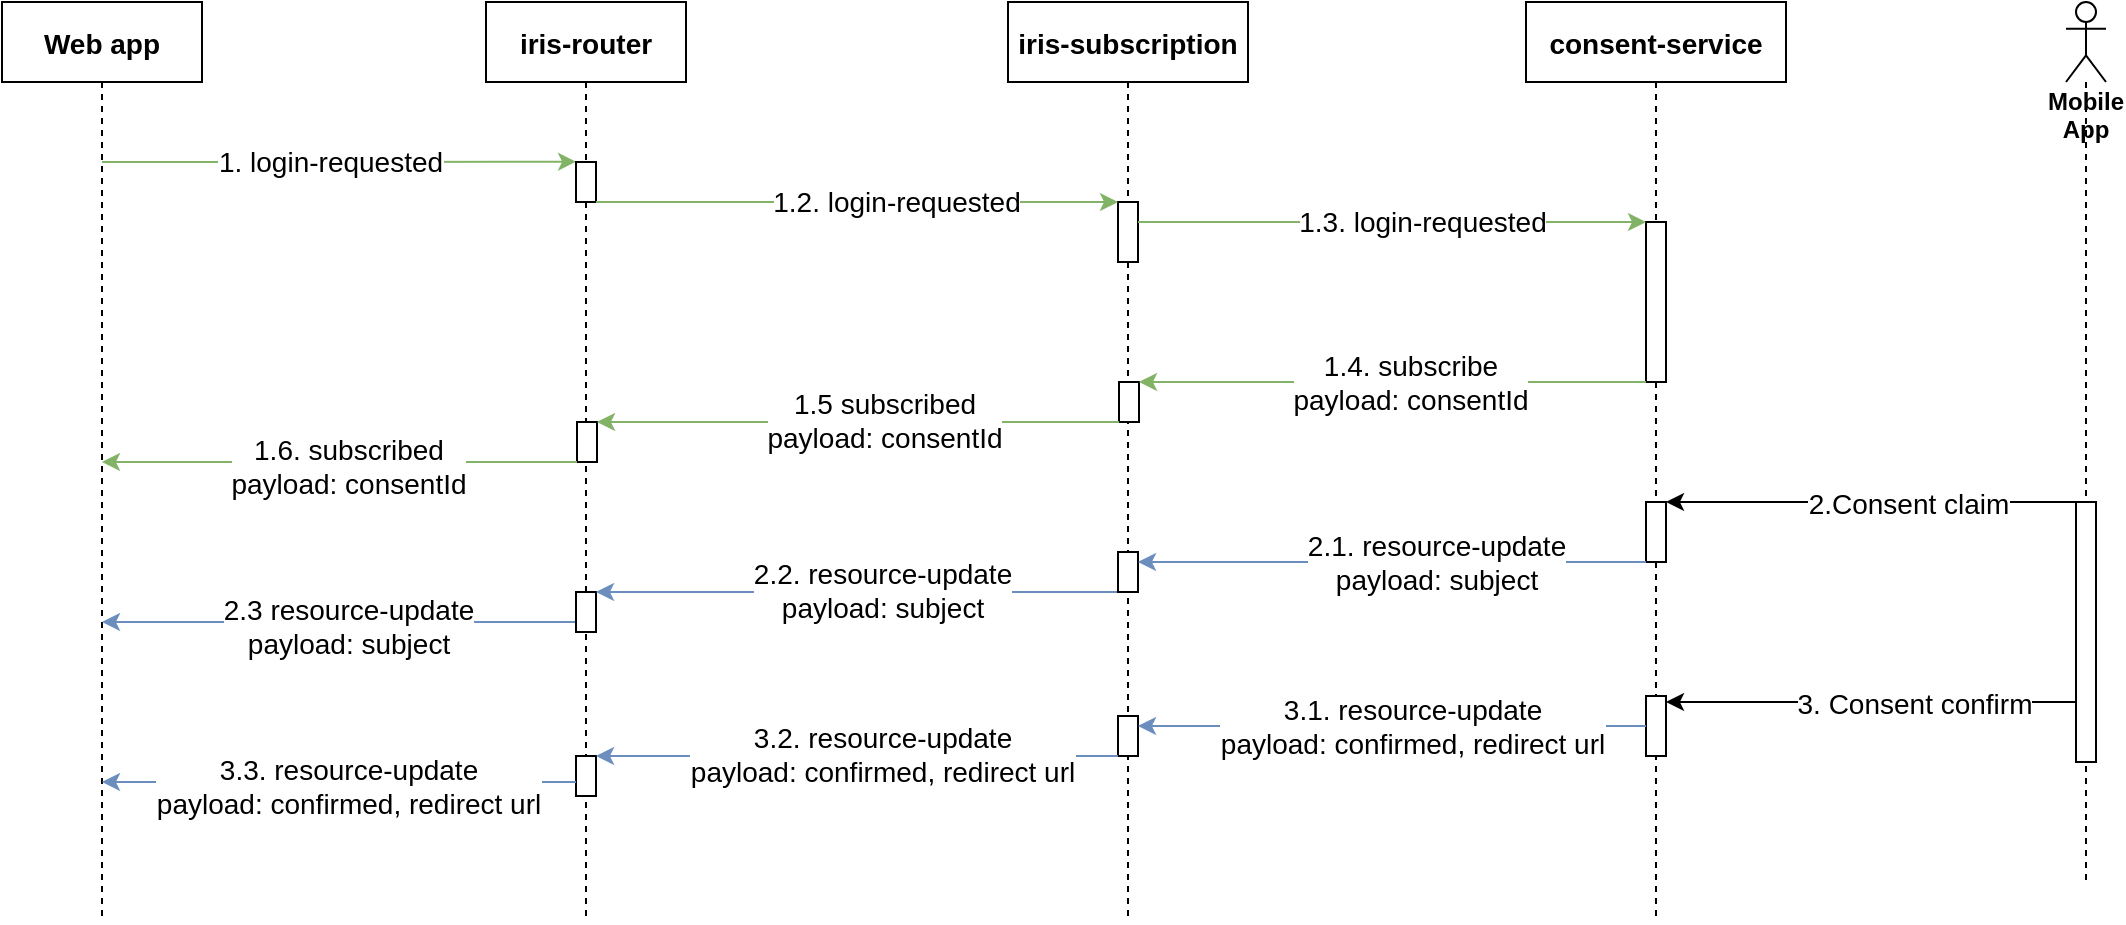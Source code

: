 <mxfile version="17.1.1" type="embed"><diagram id="HPAM2UyiciTKkWww_Ftc" name="Page-1"><mxGraphModel dx="2626" dy="1033" grid="1" gridSize="10" guides="1" tooltips="1" connect="1" arrows="1" fold="1" page="1" pageScale="1" pageWidth="850" pageHeight="1100" math="0" shadow="0"><root><mxCell id="0"/><mxCell id="1" parent="0"/><mxCell id="eew5a1gCUAwtscPJWjP9-13" style="edgeStyle=orthogonalEdgeStyle;rounded=0;orthogonalLoop=1;jettySize=auto;html=1;entryX=0.003;entryY=-0.007;entryDx=0;entryDy=0;entryPerimeter=0;fontSize=14;fillColor=#d5e8d4;strokeColor=#82b366;" parent="1" source="3nuBFxr9cyL0pnOWT2aG-1" target="eew5a1gCUAwtscPJWjP9-44" edge="1"><mxGeometry relative="1" as="geometry"><Array as="points"><mxPoint x="210" y="160"/><mxPoint x="210" y="160"/></Array></mxGeometry></mxCell><mxCell id="eew5a1gCUAwtscPJWjP9-14" value="1. login-requested" style="edgeLabel;html=1;align=center;verticalAlign=middle;resizable=0;points=[];fontSize=14;" parent="eew5a1gCUAwtscPJWjP9-13" vertex="1" connectable="0"><mxGeometry x="-0.186" y="1" relative="1" as="geometry"><mxPoint x="17" y="1" as="offset"/></mxGeometry></mxCell><mxCell id="3nuBFxr9cyL0pnOWT2aG-1" value="Web app" style="shape=umlLifeline;perimeter=lifelinePerimeter;container=1;collapsible=0;recursiveResize=0;rounded=0;shadow=0;strokeWidth=1;fontSize=14;fontStyle=1" parent="1" vertex="1"><mxGeometry x="28" y="80" width="100" height="460" as="geometry"/></mxCell><mxCell id="eew5a1gCUAwtscPJWjP9-33" style="edgeStyle=orthogonalEdgeStyle;rounded=0;orthogonalLoop=1;jettySize=auto;html=1;fontSize=14;fillColor=#dae8fc;strokeColor=#6c8ebf;" parent="1" source="eew5a1gCUAwtscPJWjP9-64" edge="1" target="3nuBFxr9cyL0pnOWT2aG-1"><mxGeometry relative="1" as="geometry"><mxPoint x="99.5" y="395" as="targetPoint"/><Array as="points"><mxPoint x="200" y="390"/><mxPoint x="200" y="390"/></Array></mxGeometry></mxCell><mxCell id="eew5a1gCUAwtscPJWjP9-34" value="2.3 resource-update&lt;br&gt;payload: subject" style="edgeLabel;html=1;align=center;verticalAlign=middle;resizable=0;points=[];fontSize=14;" parent="eew5a1gCUAwtscPJWjP9-33" vertex="1" connectable="0"><mxGeometry x="-0.137" y="2" relative="1" as="geometry"><mxPoint x="-12" as="offset"/></mxGeometry></mxCell><mxCell id="3nuBFxr9cyL0pnOWT2aG-5" value="iris-router" style="shape=umlLifeline;perimeter=lifelinePerimeter;container=1;collapsible=0;recursiveResize=0;rounded=0;shadow=0;strokeWidth=1;fontSize=14;fontStyle=1" parent="1" vertex="1"><mxGeometry x="270" y="80" width="100" height="460" as="geometry"/></mxCell><mxCell id="eew5a1gCUAwtscPJWjP9-44" value="" style="html=1;points=[];perimeter=orthogonalPerimeter;fontSize=14;" parent="3nuBFxr9cyL0pnOWT2aG-5" vertex="1"><mxGeometry x="45" y="80" width="10" height="20" as="geometry"/></mxCell><mxCell id="eew5a1gCUAwtscPJWjP9-64" value="" style="html=1;points=[];perimeter=orthogonalPerimeter;fontSize=14;" parent="3nuBFxr9cyL0pnOWT2aG-5" vertex="1"><mxGeometry x="45" y="295" width="10" height="20" as="geometry"/></mxCell><mxCell id="eew5a1gCUAwtscPJWjP9-67" value="" style="html=1;points=[];perimeter=orthogonalPerimeter;fontSize=14;" parent="3nuBFxr9cyL0pnOWT2aG-5" vertex="1"><mxGeometry x="45" y="377" width="10" height="20" as="geometry"/></mxCell><mxCell id="eew5a1gCUAwtscPJWjP9-31" style="edgeStyle=orthogonalEdgeStyle;rounded=0;orthogonalLoop=1;jettySize=auto;html=1;fontSize=14;fillColor=#dae8fc;strokeColor=#6c8ebf;" parent="1" source="eew5a1gCUAwtscPJWjP9-61" target="eew5a1gCUAwtscPJWjP9-64" edge="1"><mxGeometry relative="1" as="geometry"><Array as="points"><mxPoint x="390" y="375"/><mxPoint x="390" y="375"/></Array></mxGeometry></mxCell><mxCell id="eew5a1gCUAwtscPJWjP9-32" value="2.2. resource-update&lt;br&gt;payload: subject" style="edgeLabel;html=1;align=center;verticalAlign=middle;resizable=0;points=[];fontSize=14;" parent="eew5a1gCUAwtscPJWjP9-31" vertex="1" connectable="0"><mxGeometry x="-0.217" y="-1" relative="1" as="geometry"><mxPoint x="-16" as="offset"/></mxGeometry></mxCell><mxCell id="eew5a1gCUAwtscPJWjP9-1" value="iris-subscription" style="shape=umlLifeline;perimeter=lifelinePerimeter;container=1;collapsible=0;recursiveResize=0;rounded=0;shadow=0;strokeWidth=1;fontSize=14;fontStyle=1" parent="1" vertex="1"><mxGeometry x="531" y="80" width="120" height="460" as="geometry"/></mxCell><mxCell id="eew5a1gCUAwtscPJWjP9-41" value="" style="html=1;points=[];perimeter=orthogonalPerimeter;fontSize=14;" parent="eew5a1gCUAwtscPJWjP9-1" vertex="1"><mxGeometry x="55" y="100" width="10" height="30" as="geometry"/></mxCell><mxCell id="eew5a1gCUAwtscPJWjP9-61" value="" style="html=1;points=[];perimeter=orthogonalPerimeter;fontSize=14;" parent="eew5a1gCUAwtscPJWjP9-1" vertex="1"><mxGeometry x="55" y="275" width="10" height="20" as="geometry"/></mxCell><mxCell id="eew5a1gCUAwtscPJWjP9-71" value="" style="html=1;points=[];perimeter=orthogonalPerimeter;fontSize=14;" parent="eew5a1gCUAwtscPJWjP9-1" vertex="1"><mxGeometry x="55" y="357" width="10" height="20" as="geometry"/></mxCell><mxCell id="eew5a1gCUAwtscPJWjP9-3" value="consent-service" style="shape=umlLifeline;perimeter=lifelinePerimeter;container=1;collapsible=0;recursiveResize=0;rounded=0;shadow=0;strokeWidth=1;fontSize=14;fontStyle=1" parent="1" vertex="1"><mxGeometry x="790" y="80" width="130" height="460" as="geometry"/></mxCell><mxCell id="eew5a1gCUAwtscPJWjP9-40" value="" style="html=1;points=[];perimeter=orthogonalPerimeter;fontSize=14;" parent="eew5a1gCUAwtscPJWjP9-3" vertex="1"><mxGeometry x="60" y="110" width="10" height="80" as="geometry"/></mxCell><mxCell id="eew5a1gCUAwtscPJWjP9-60" value="" style="html=1;points=[];perimeter=orthogonalPerimeter;fontSize=14;" parent="eew5a1gCUAwtscPJWjP9-3" vertex="1"><mxGeometry x="60" y="347" width="10" height="30" as="geometry"/></mxCell><mxCell id="eew5a1gCUAwtscPJWjP9-70" value="" style="html=1;points=[];perimeter=orthogonalPerimeter;fontSize=14;" parent="eew5a1gCUAwtscPJWjP9-3" vertex="1"><mxGeometry x="60" y="250" width="10" height="30" as="geometry"/></mxCell><mxCell id="eew5a1gCUAwtscPJWjP9-42" style="edgeStyle=orthogonalEdgeStyle;rounded=0;orthogonalLoop=1;jettySize=auto;html=1;entryX=0;entryY=0;entryDx=0;entryDy=0;entryPerimeter=0;fontSize=14;fillColor=#d5e8d4;strokeColor=#82b366;" parent="1" source="eew5a1gCUAwtscPJWjP9-41" target="eew5a1gCUAwtscPJWjP9-40" edge="1"><mxGeometry relative="1" as="geometry"><Array as="points"><mxPoint x="640" y="190"/><mxPoint x="640" y="190"/></Array></mxGeometry></mxCell><mxCell id="eew5a1gCUAwtscPJWjP9-43" value="1.3. login-requested" style="edgeLabel;html=1;align=center;verticalAlign=middle;resizable=0;points=[];fontSize=14;" parent="eew5a1gCUAwtscPJWjP9-42" vertex="1" connectable="0"><mxGeometry x="0.362" y="1" relative="1" as="geometry"><mxPoint x="-31" y="1" as="offset"/></mxGeometry></mxCell><mxCell id="eew5a1gCUAwtscPJWjP9-50" style="edgeStyle=orthogonalEdgeStyle;rounded=0;orthogonalLoop=1;jettySize=auto;html=1;fontSize=14;fillColor=#d5e8d4;strokeColor=#82b366;" parent="1" source="eew5a1gCUAwtscPJWjP9-44" target="eew5a1gCUAwtscPJWjP9-41" edge="1"><mxGeometry relative="1" as="geometry"><Array as="points"><mxPoint x="460" y="180"/><mxPoint x="460" y="180"/></Array></mxGeometry></mxCell><mxCell id="eew5a1gCUAwtscPJWjP9-51" value="1.2. login-requested" style="edgeLabel;html=1;align=center;verticalAlign=middle;resizable=0;points=[];fontSize=14;" parent="eew5a1gCUAwtscPJWjP9-50" vertex="1" connectable="0"><mxGeometry x="0.237" relative="1" as="geometry"><mxPoint x="-12" as="offset"/></mxGeometry></mxCell><mxCell id="eew5a1gCUAwtscPJWjP9-62" style="edgeStyle=orthogonalEdgeStyle;rounded=0;orthogonalLoop=1;jettySize=auto;html=1;fontSize=14;fillColor=#dae8fc;strokeColor=#6c8ebf;" parent="1" target="eew5a1gCUAwtscPJWjP9-61" edge="1" source="eew5a1gCUAwtscPJWjP9-70"><mxGeometry relative="1" as="geometry"><Array as="points"><mxPoint x="720" y="360"/><mxPoint x="720" y="360"/></Array><mxPoint x="730" y="355" as="sourcePoint"/></mxGeometry></mxCell><mxCell id="eew5a1gCUAwtscPJWjP9-63" value="2.1. resource-update&lt;br&gt;payload: subject" style="edgeLabel;html=1;align=center;verticalAlign=middle;resizable=0;points=[];fontSize=14;" parent="eew5a1gCUAwtscPJWjP9-62" vertex="1" connectable="0"><mxGeometry x="-0.22" y="2" relative="1" as="geometry"><mxPoint x="-6" y="-2" as="offset"/></mxGeometry></mxCell><mxCell id="eew5a1gCUAwtscPJWjP9-65" style="edgeStyle=orthogonalEdgeStyle;rounded=0;orthogonalLoop=1;jettySize=auto;html=1;fontSize=14;fillColor=#dae8fc;strokeColor=#6c8ebf;" parent="1" source="eew5a1gCUAwtscPJWjP9-67" edge="1" target="3nuBFxr9cyL0pnOWT2aG-1"><mxGeometry relative="1" as="geometry"><mxPoint x="99.5" y="477" as="targetPoint"/><Array as="points"><mxPoint x="200" y="470"/><mxPoint x="200" y="470"/></Array></mxGeometry></mxCell><mxCell id="eew5a1gCUAwtscPJWjP9-66" value="3.3. resource-update&lt;br&gt;payload: confirmed, redirect url" style="edgeLabel;html=1;align=center;verticalAlign=middle;resizable=0;points=[];fontSize=14;" parent="eew5a1gCUAwtscPJWjP9-65" vertex="1" connectable="0"><mxGeometry x="-0.137" y="2" relative="1" as="geometry"><mxPoint x="-12" as="offset"/></mxGeometry></mxCell><mxCell id="eew5a1gCUAwtscPJWjP9-68" style="edgeStyle=orthogonalEdgeStyle;rounded=0;orthogonalLoop=1;jettySize=auto;html=1;fontSize=14;fillColor=#dae8fc;strokeColor=#6c8ebf;" parent="1" source="eew5a1gCUAwtscPJWjP9-71" target="eew5a1gCUAwtscPJWjP9-67" edge="1"><mxGeometry relative="1" as="geometry"><Array as="points"><mxPoint x="460" y="457"/><mxPoint x="460" y="457"/></Array></mxGeometry></mxCell><mxCell id="eew5a1gCUAwtscPJWjP9-69" value="3.2. resource-update&lt;br&gt;payload: confirmed, redirect url" style="edgeLabel;html=1;align=center;verticalAlign=middle;resizable=0;points=[];fontSize=14;" parent="eew5a1gCUAwtscPJWjP9-68" vertex="1" connectable="0"><mxGeometry x="-0.217" y="-1" relative="1" as="geometry"><mxPoint x="-16" as="offset"/></mxGeometry></mxCell><mxCell id="eew5a1gCUAwtscPJWjP9-72" style="edgeStyle=orthogonalEdgeStyle;rounded=0;orthogonalLoop=1;jettySize=auto;html=1;fontSize=14;fillColor=#dae8fc;strokeColor=#6c8ebf;" parent="1" source="eew5a1gCUAwtscPJWjP9-60" target="eew5a1gCUAwtscPJWjP9-71" edge="1"><mxGeometry relative="1" as="geometry"><Array as="points"><mxPoint x="640" y="442"/><mxPoint x="640" y="442"/></Array></mxGeometry></mxCell><mxCell id="eew5a1gCUAwtscPJWjP9-73" value="3.1. resource-update&lt;br&gt;payload: confirmed, redirect url" style="edgeLabel;html=1;align=center;verticalAlign=middle;resizable=0;points=[];fontSize=14;" parent="eew5a1gCUAwtscPJWjP9-72" vertex="1" connectable="0"><mxGeometry x="-0.22" y="2" relative="1" as="geometry"><mxPoint x="-18" y="-2" as="offset"/></mxGeometry></mxCell><mxCell id="O5MoJIMOQRPoD8Yg6vG0-2" value="" style="html=1;points=[];perimeter=orthogonalPerimeter;fontSize=14;" parent="1" vertex="1"><mxGeometry x="315.5" y="290" width="10" height="20" as="geometry"/></mxCell><mxCell id="O5MoJIMOQRPoD8Yg6vG0-3" value="" style="html=1;points=[];perimeter=orthogonalPerimeter;fontSize=14;" parent="1" vertex="1"><mxGeometry x="586.5" y="270" width="10" height="20" as="geometry"/></mxCell><mxCell id="O5MoJIMOQRPoD8Yg6vG0-4" style="edgeStyle=orthogonalEdgeStyle;rounded=0;orthogonalLoop=1;jettySize=auto;html=1;fontSize=14;fillColor=#d5e8d4;strokeColor=#82b366;" parent="1" source="O5MoJIMOQRPoD8Yg6vG0-2" edge="1" target="3nuBFxr9cyL0pnOWT2aG-1"><mxGeometry relative="1" as="geometry"><mxPoint x="100" y="310" as="targetPoint"/><Array as="points"><mxPoint x="270" y="310"/><mxPoint x="270" y="310"/></Array></mxGeometry></mxCell><mxCell id="O5MoJIMOQRPoD8Yg6vG0-5" value="1.6.&amp;nbsp;subscribed&lt;br&gt;payload: consentId" style="edgeLabel;html=1;align=center;verticalAlign=middle;resizable=0;points=[];fontSize=14;" parent="O5MoJIMOQRPoD8Yg6vG0-4" vertex="1" connectable="0"><mxGeometry x="-0.137" y="2" relative="1" as="geometry"><mxPoint x="-12" as="offset"/></mxGeometry></mxCell><mxCell id="O5MoJIMOQRPoD8Yg6vG0-6" style="edgeStyle=orthogonalEdgeStyle;rounded=0;orthogonalLoop=1;jettySize=auto;html=1;fontSize=14;fillColor=#d5e8d4;strokeColor=#82b366;" parent="1" source="O5MoJIMOQRPoD8Yg6vG0-3" target="O5MoJIMOQRPoD8Yg6vG0-2" edge="1"><mxGeometry relative="1" as="geometry"><Array as="points"><mxPoint x="460.5" y="290"/><mxPoint x="460.5" y="290"/></Array></mxGeometry></mxCell><mxCell id="O5MoJIMOQRPoD8Yg6vG0-7" value="1.5 subscribed&lt;br&gt;payload: consentId" style="edgeLabel;html=1;align=center;verticalAlign=middle;resizable=0;points=[];fontSize=14;" parent="O5MoJIMOQRPoD8Yg6vG0-6" vertex="1" connectable="0"><mxGeometry x="-0.217" y="-1" relative="1" as="geometry"><mxPoint x="-16" as="offset"/></mxGeometry></mxCell><mxCell id="O5MoJIMOQRPoD8Yg6vG0-8" style="edgeStyle=orthogonalEdgeStyle;rounded=0;orthogonalLoop=1;jettySize=auto;html=1;fontSize=14;fillColor=#d5e8d4;strokeColor=#82b366;" parent="1" source="eew5a1gCUAwtscPJWjP9-40" target="O5MoJIMOQRPoD8Yg6vG0-3" edge="1"><mxGeometry relative="1" as="geometry"><Array as="points"><mxPoint x="640" y="270"/><mxPoint x="640" y="270"/></Array><mxPoint x="725.5" y="270" as="sourcePoint"/></mxGeometry></mxCell><mxCell id="O5MoJIMOQRPoD8Yg6vG0-9" value="1.4. subscribe&lt;br&gt;payload: consentId" style="edgeLabel;html=1;align=center;verticalAlign=middle;resizable=0;points=[];fontSize=14;" parent="O5MoJIMOQRPoD8Yg6vG0-8" vertex="1" connectable="0"><mxGeometry x="-0.22" y="2" relative="1" as="geometry"><mxPoint x="-19" y="-2" as="offset"/></mxGeometry></mxCell><mxCell id="qlY_lebGPbIUWN1lnuEP-3" value="&lt;b&gt;Mobile App&lt;/b&gt;" style="shape=umlLifeline;participant=umlActor;perimeter=lifelinePerimeter;whiteSpace=wrap;html=1;container=1;collapsible=0;recursiveResize=0;verticalAlign=top;spacingTop=36;outlineConnect=0;" vertex="1" parent="1"><mxGeometry x="1060" y="80" width="20" height="440" as="geometry"/></mxCell><mxCell id="qlY_lebGPbIUWN1lnuEP-4" value="" style="html=1;points=[];perimeter=orthogonalPerimeter;" vertex="1" parent="qlY_lebGPbIUWN1lnuEP-3"><mxGeometry x="5" y="250" width="10" height="130" as="geometry"/></mxCell><mxCell id="qlY_lebGPbIUWN1lnuEP-6" style="edgeStyle=orthogonalEdgeStyle;rounded=0;orthogonalLoop=1;jettySize=auto;html=1;" edge="1" parent="1" source="qlY_lebGPbIUWN1lnuEP-4" target="eew5a1gCUAwtscPJWjP9-70"><mxGeometry relative="1" as="geometry"><Array as="points"><mxPoint x="960" y="330"/><mxPoint x="960" y="330"/></Array></mxGeometry></mxCell><mxCell id="qlY_lebGPbIUWN1lnuEP-7" value="2.Consent claim" style="edgeLabel;html=1;align=center;verticalAlign=middle;resizable=0;points=[];fontSize=14;" vertex="1" connectable="0" parent="qlY_lebGPbIUWN1lnuEP-6"><mxGeometry x="-0.182" y="1" relative="1" as="geometry"><mxPoint as="offset"/></mxGeometry></mxCell><mxCell id="qlY_lebGPbIUWN1lnuEP-12" style="edgeStyle=orthogonalEdgeStyle;rounded=0;orthogonalLoop=1;jettySize=auto;html=1;" edge="1" parent="1" source="qlY_lebGPbIUWN1lnuEP-4" target="eew5a1gCUAwtscPJWjP9-60"><mxGeometry relative="1" as="geometry"><Array as="points"><mxPoint x="876" y="430"/><mxPoint x="876" y="430"/></Array></mxGeometry></mxCell><mxCell id="qlY_lebGPbIUWN1lnuEP-13" value="3. Consent confirm" style="edgeLabel;html=1;align=center;verticalAlign=middle;resizable=0;points=[];fontSize=14;" vertex="1" connectable="0" parent="qlY_lebGPbIUWN1lnuEP-12"><mxGeometry x="-0.204" y="1" relative="1" as="geometry"><mxPoint as="offset"/></mxGeometry></mxCell></root></mxGraphModel></diagram></mxfile>